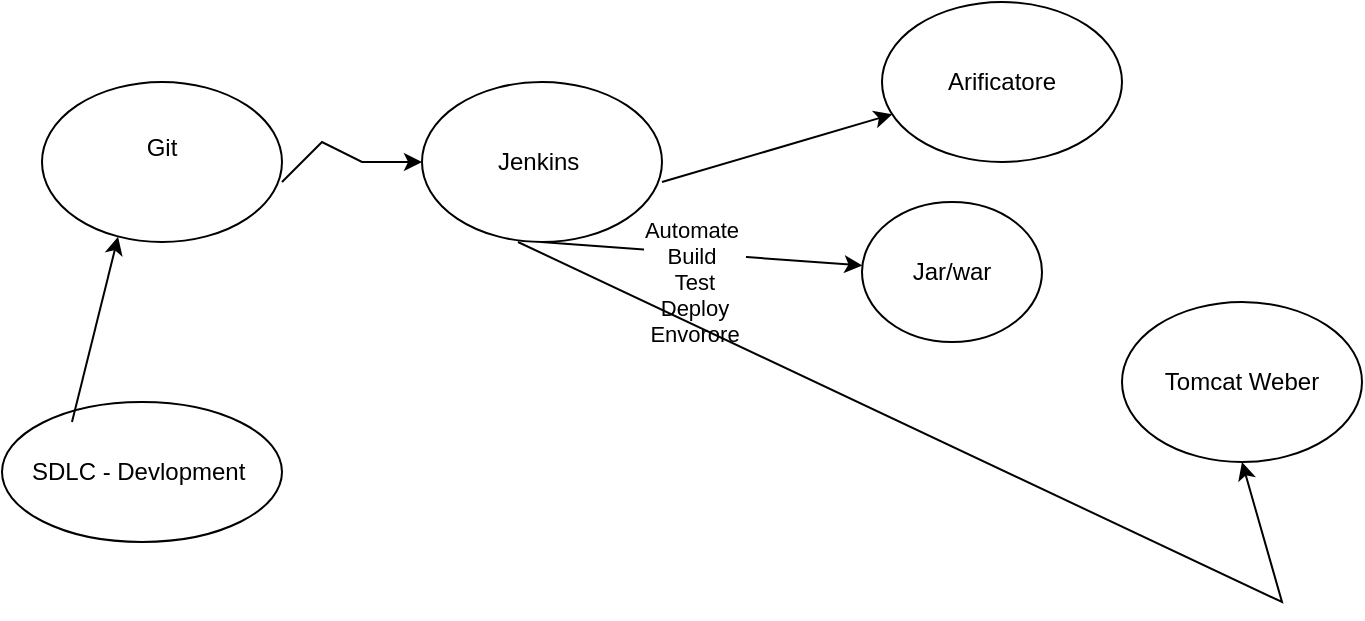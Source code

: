 <mxfile version="26.1.1">
  <diagram name="Page-1" id="_gcR_6NkZZyDUKReLNM3">
    <mxGraphModel dx="794" dy="412" grid="1" gridSize="10" guides="1" tooltips="1" connect="1" arrows="1" fold="1" page="1" pageScale="1" pageWidth="850" pageHeight="1100" math="0" shadow="0">
      <root>
        <mxCell id="0" />
        <mxCell id="1" parent="0" />
        <mxCell id="PZKYr1NVvcERqhae9jjM-5" value="Git&lt;div&gt;&lt;br&gt;&lt;/div&gt;" style="ellipse;whiteSpace=wrap;html=1;" vertex="1" parent="1">
          <mxGeometry x="70" y="110" width="120" height="80" as="geometry" />
        </mxCell>
        <mxCell id="PZKYr1NVvcERqhae9jjM-6" value="SDLC - Devlopment&amp;nbsp;" style="ellipse;whiteSpace=wrap;html=1;" vertex="1" parent="1">
          <mxGeometry x="50" y="270" width="140" height="70" as="geometry" />
        </mxCell>
        <mxCell id="PZKYr1NVvcERqhae9jjM-7" value="" style="endArrow=classic;html=1;rounded=0;entryX=0.317;entryY=0.967;entryDx=0;entryDy=0;entryPerimeter=0;" edge="1" parent="1" target="PZKYr1NVvcERqhae9jjM-5">
          <mxGeometry width="50" height="50" relative="1" as="geometry">
            <mxPoint x="85" y="280" as="sourcePoint" />
            <mxPoint x="100" y="220" as="targetPoint" />
          </mxGeometry>
        </mxCell>
        <mxCell id="PZKYr1NVvcERqhae9jjM-8" value="" style="endArrow=classic;html=1;rounded=0;" edge="1" parent="1" target="PZKYr1NVvcERqhae9jjM-9">
          <mxGeometry width="50" height="50" relative="1" as="geometry">
            <mxPoint x="190" y="160" as="sourcePoint" />
            <mxPoint x="260" y="150" as="targetPoint" />
            <Array as="points">
              <mxPoint x="210" y="140" />
              <mxPoint x="230" y="150" />
            </Array>
          </mxGeometry>
        </mxCell>
        <mxCell id="PZKYr1NVvcERqhae9jjM-9" value="Jenkins&amp;nbsp;" style="ellipse;whiteSpace=wrap;html=1;" vertex="1" parent="1">
          <mxGeometry x="260" y="110" width="120" height="80" as="geometry" />
        </mxCell>
        <mxCell id="PZKYr1NVvcERqhae9jjM-10" value="" style="endArrow=classic;html=1;rounded=0;" edge="1" parent="1" target="PZKYr1NVvcERqhae9jjM-12">
          <mxGeometry width="50" height="50" relative="1" as="geometry">
            <mxPoint x="319.5" y="190" as="sourcePoint" />
            <mxPoint x="320" y="390" as="targetPoint" />
          </mxGeometry>
        </mxCell>
        <mxCell id="PZKYr1NVvcERqhae9jjM-11" value="Automate&amp;nbsp;&lt;div&gt;Build&amp;nbsp;&lt;/div&gt;&lt;div&gt;Test&lt;/div&gt;&lt;div&gt;Deploy&lt;/div&gt;&lt;div&gt;Envorore&lt;/div&gt;" style="edgeLabel;html=1;align=center;verticalAlign=middle;resizable=0;points=[];" vertex="1" connectable="0" parent="PZKYr1NVvcERqhae9jjM-10">
          <mxGeometry x="-0.6" y="2" relative="1" as="geometry">
            <mxPoint x="44" y="19" as="offset" />
          </mxGeometry>
        </mxCell>
        <mxCell id="PZKYr1NVvcERqhae9jjM-12" value="Jar/war" style="ellipse;whiteSpace=wrap;html=1;" vertex="1" parent="1">
          <mxGeometry x="480" y="170" width="90" height="70" as="geometry" />
        </mxCell>
        <mxCell id="PZKYr1NVvcERqhae9jjM-13" value="" style="endArrow=classic;html=1;rounded=0;" edge="1" parent="1" target="PZKYr1NVvcERqhae9jjM-14">
          <mxGeometry width="50" height="50" relative="1" as="geometry">
            <mxPoint x="380" y="160" as="sourcePoint" />
            <mxPoint x="550" y="110" as="targetPoint" />
          </mxGeometry>
        </mxCell>
        <mxCell id="PZKYr1NVvcERqhae9jjM-14" value="Arificatore" style="ellipse;whiteSpace=wrap;html=1;" vertex="1" parent="1">
          <mxGeometry x="490" y="70" width="120" height="80" as="geometry" />
        </mxCell>
        <mxCell id="PZKYr1NVvcERqhae9jjM-15" value="Tomcat Weber" style="ellipse;whiteSpace=wrap;html=1;" vertex="1" parent="1">
          <mxGeometry x="610" y="220" width="120" height="80" as="geometry" />
        </mxCell>
        <mxCell id="PZKYr1NVvcERqhae9jjM-16" value="" style="endArrow=classic;html=1;rounded=0;exitX=0.4;exitY=1;exitDx=0;exitDy=0;exitPerimeter=0;" edge="1" parent="1" source="PZKYr1NVvcERqhae9jjM-9">
          <mxGeometry width="50" height="50" relative="1" as="geometry">
            <mxPoint x="620" y="350" as="sourcePoint" />
            <mxPoint x="670" y="300" as="targetPoint" />
            <Array as="points">
              <mxPoint x="690" y="370" />
            </Array>
          </mxGeometry>
        </mxCell>
      </root>
    </mxGraphModel>
  </diagram>
</mxfile>
